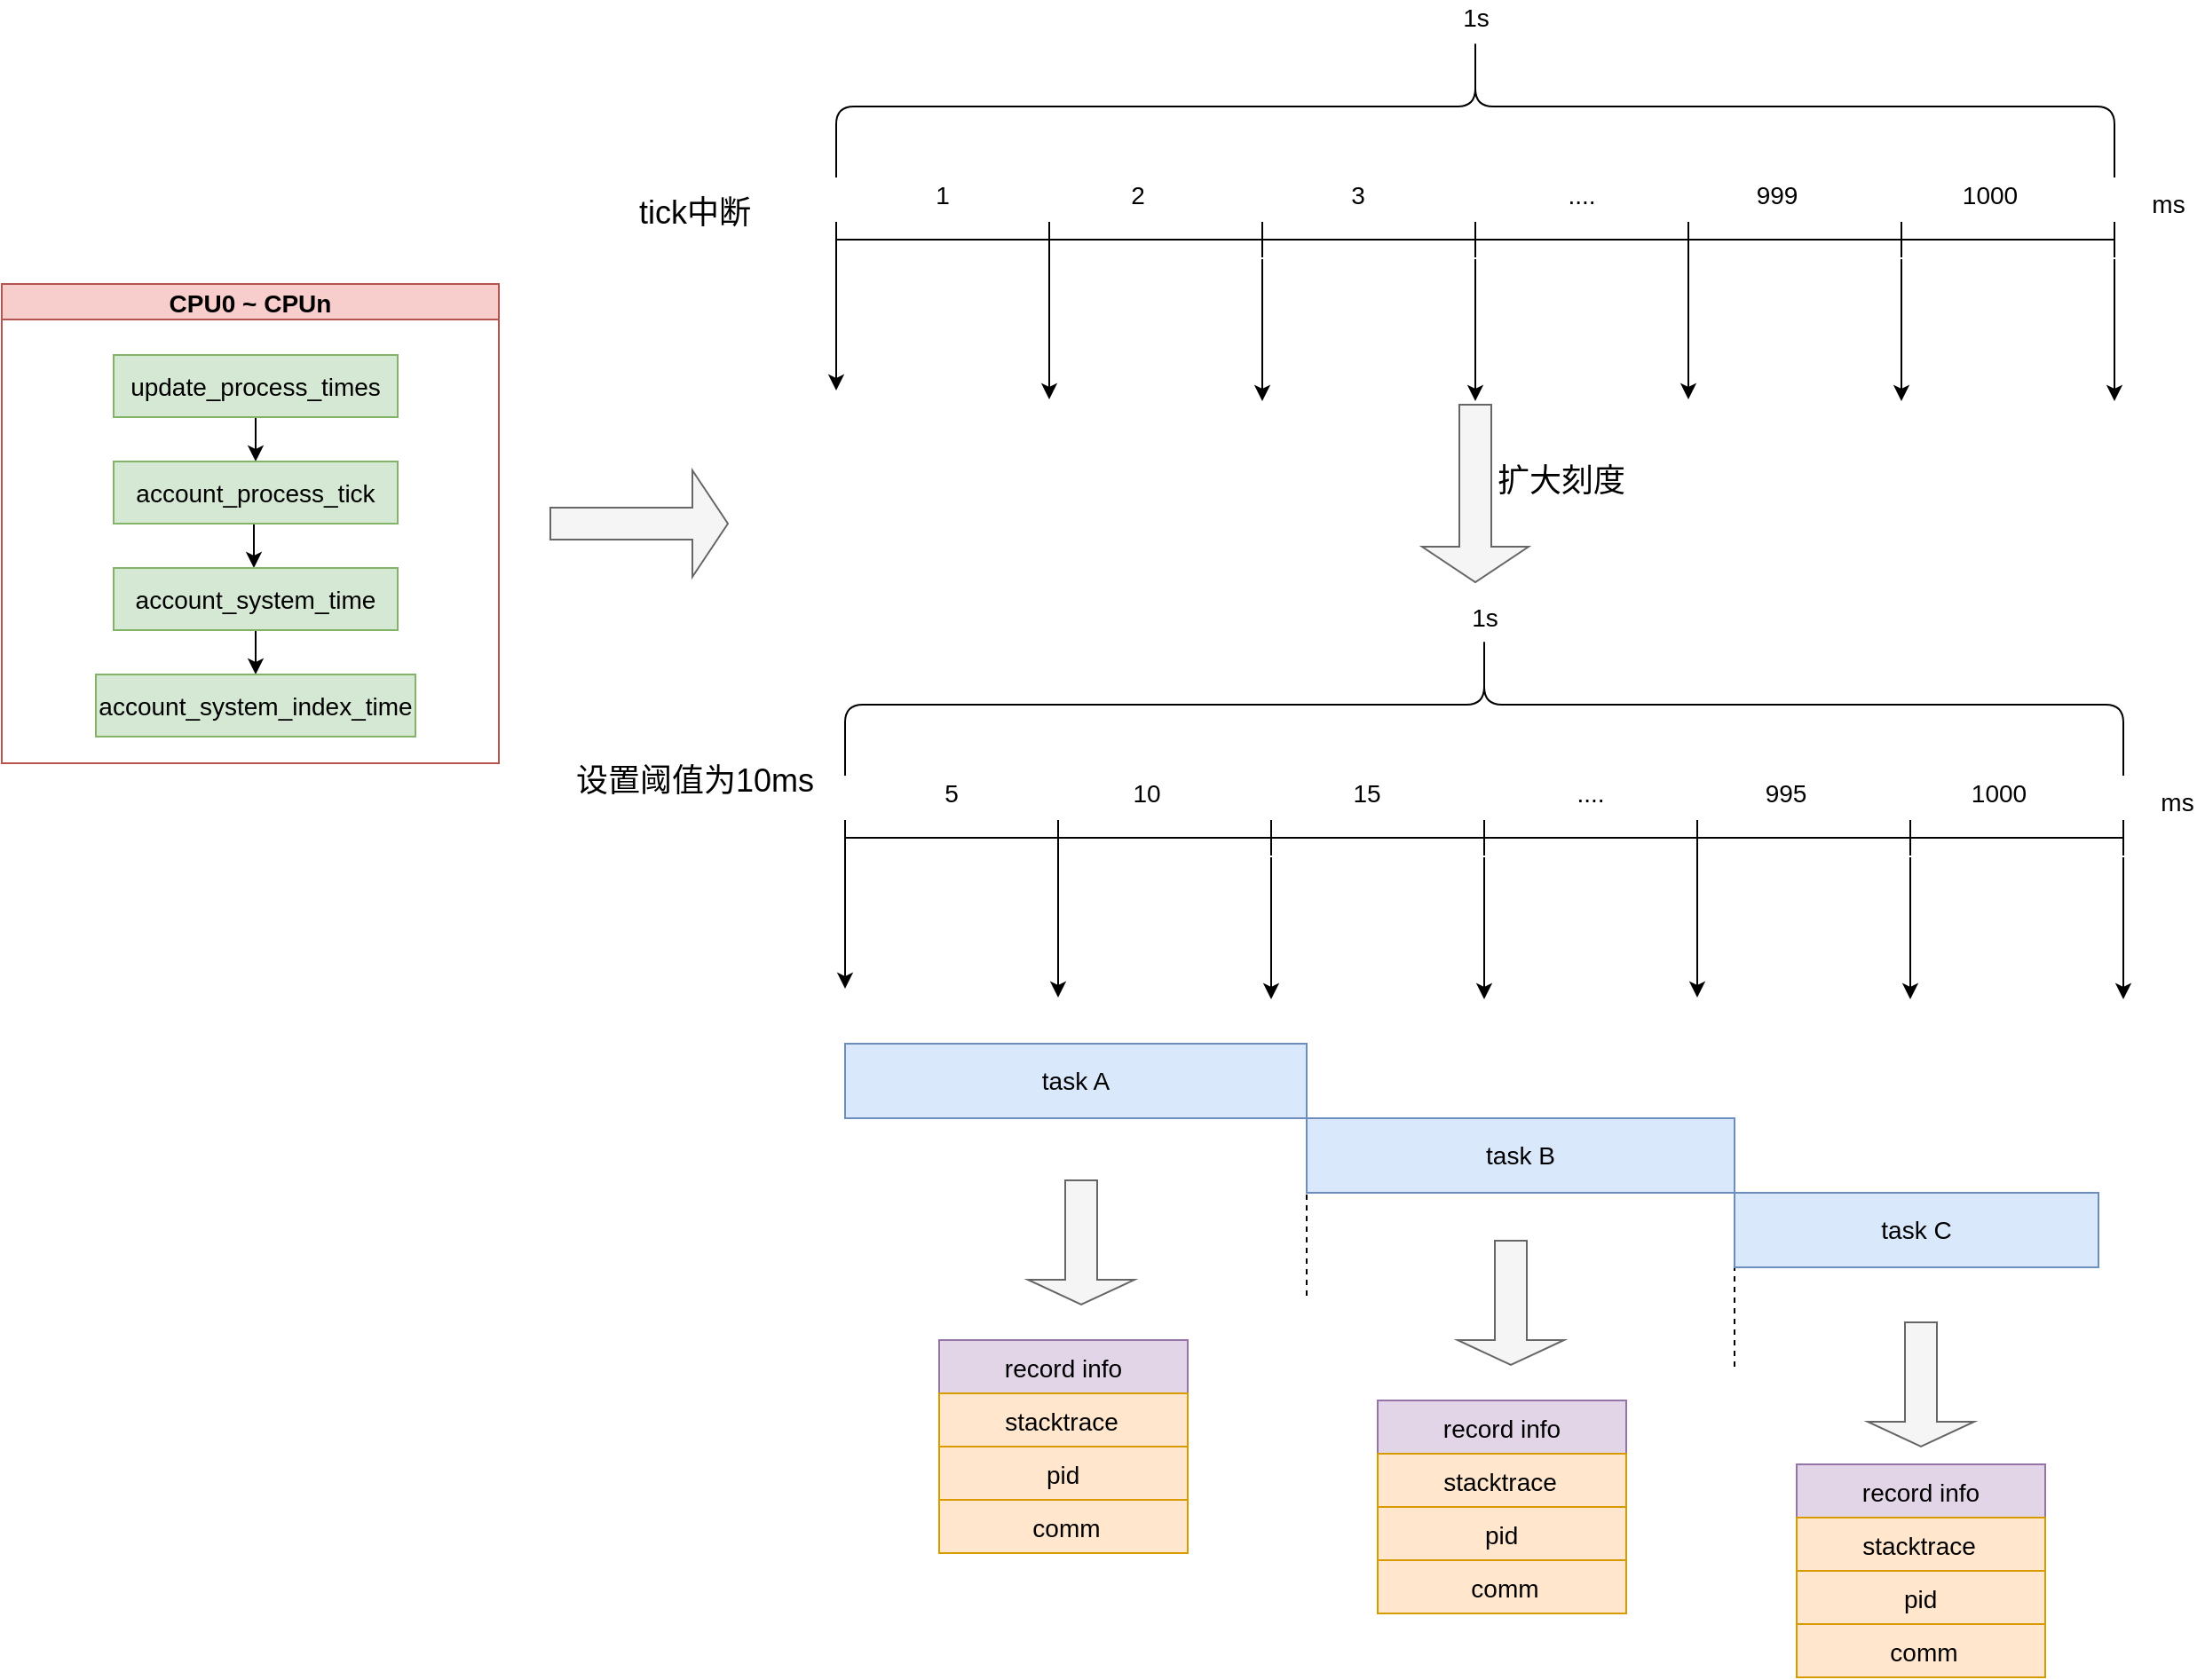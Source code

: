 <mxfile version="16.2.4" type="device"><diagram name="Page-1" id="9f46799a-70d6-7492-0946-bef42562c5a5"><mxGraphModel dx="2037" dy="2717" grid="0" gridSize="10" guides="1" tooltips="1" connect="1" arrows="1" fold="1" page="1" pageScale="1" pageWidth="1169" pageHeight="827" background="none" math="0" shadow="0"><root><mxCell id="0"/><mxCell id="1" parent="0"/><mxCell id="raWwjRCnB-_F90XRxdq7-17" value="" style="shape=singleArrow;direction=east;whiteSpace=wrap;html=1;fillColor=#f5f5f5;fontColor=#333333;strokeColor=#666666;" parent="1" vertex="1"><mxGeometry x="368" y="-758" width="100" height="60" as="geometry"/></mxCell><mxCell id="raWwjRCnB-_F90XRxdq7-47" value="" style="shape=crossbar;whiteSpace=wrap;html=1;rounded=1;" parent="1" vertex="1"><mxGeometry x="529" y="-898" width="120" height="20" as="geometry"/></mxCell><mxCell id="raWwjRCnB-_F90XRxdq7-48" value="" style="shape=crossbar;whiteSpace=wrap;html=1;rounded=1;" parent="1" vertex="1"><mxGeometry x="649" y="-898" width="120" height="20" as="geometry"/></mxCell><mxCell id="raWwjRCnB-_F90XRxdq7-49" value="" style="shape=crossbar;whiteSpace=wrap;html=1;rounded=1;" parent="1" vertex="1"><mxGeometry x="769" y="-898" width="120" height="20" as="geometry"/></mxCell><mxCell id="raWwjRCnB-_F90XRxdq7-50" value="" style="shape=crossbar;whiteSpace=wrap;html=1;rounded=1;" parent="1" vertex="1"><mxGeometry x="1129" y="-898" width="120" height="20" as="geometry"/></mxCell><mxCell id="raWwjRCnB-_F90XRxdq7-51" value="" style="shape=crossbar;whiteSpace=wrap;html=1;rounded=1;" parent="1" vertex="1"><mxGeometry x="889" y="-898" width="120" height="20" as="geometry"/></mxCell><mxCell id="raWwjRCnB-_F90XRxdq7-52" value="" style="shape=crossbar;whiteSpace=wrap;html=1;rounded=1;" parent="1" vertex="1"><mxGeometry x="1009" y="-898" width="120" height="20" as="geometry"/></mxCell><mxCell id="raWwjRCnB-_F90XRxdq7-53" value="&lt;font style=&quot;font-size: 14px&quot;&gt;1&lt;/font&gt;" style="text;html=1;strokeColor=none;fillColor=none;align=center;verticalAlign=middle;whiteSpace=wrap;rounded=0;" parent="1" vertex="1"><mxGeometry x="559" y="-928" width="60" height="30" as="geometry"/></mxCell><mxCell id="raWwjRCnB-_F90XRxdq7-54" value="&lt;font style=&quot;font-size: 14px&quot;&gt;2&lt;/font&gt;" style="text;html=1;strokeColor=none;fillColor=none;align=center;verticalAlign=middle;whiteSpace=wrap;rounded=0;" parent="1" vertex="1"><mxGeometry x="669" y="-928" width="60" height="30" as="geometry"/></mxCell><mxCell id="raWwjRCnB-_F90XRxdq7-55" value="&lt;font style=&quot;font-size: 14px&quot;&gt;3&lt;/font&gt;" style="text;html=1;strokeColor=none;fillColor=none;align=center;verticalAlign=middle;whiteSpace=wrap;rounded=0;" parent="1" vertex="1"><mxGeometry x="793" y="-928" width="60" height="30" as="geometry"/></mxCell><mxCell id="raWwjRCnB-_F90XRxdq7-56" value="&lt;font style=&quot;font-size: 14px&quot;&gt;....&lt;/font&gt;" style="text;html=1;strokeColor=none;fillColor=none;align=center;verticalAlign=middle;whiteSpace=wrap;rounded=0;" parent="1" vertex="1"><mxGeometry x="919" y="-928" width="60" height="30" as="geometry"/></mxCell><mxCell id="raWwjRCnB-_F90XRxdq7-57" value="&lt;font style=&quot;font-size: 14px&quot;&gt;999&lt;/font&gt;" style="text;html=1;strokeColor=none;fillColor=none;align=center;verticalAlign=middle;whiteSpace=wrap;rounded=0;" parent="1" vertex="1"><mxGeometry x="1029" y="-928" width="60" height="30" as="geometry"/></mxCell><mxCell id="raWwjRCnB-_F90XRxdq7-58" value="&lt;font style=&quot;font-size: 14px&quot;&gt;1000&lt;/font&gt;" style="text;html=1;strokeColor=none;fillColor=none;align=center;verticalAlign=middle;whiteSpace=wrap;rounded=0;" parent="1" vertex="1"><mxGeometry x="1149" y="-928" width="60" height="30" as="geometry"/></mxCell><mxCell id="raWwjRCnB-_F90XRxdq7-59" value="ms" style="text;html=1;align=center;verticalAlign=middle;resizable=0;points=[];autosize=1;strokeColor=none;fillColor=none;fontSize=14;" parent="1" vertex="1"><mxGeometry x="1264" y="-918" width="30" height="20" as="geometry"/></mxCell><mxCell id="raWwjRCnB-_F90XRxdq7-60" value="" style="shape=curlyBracket;whiteSpace=wrap;html=1;rounded=1;fontSize=14;direction=south;" parent="1" vertex="1"><mxGeometry x="529" y="-1003" width="720" height="80" as="geometry"/></mxCell><mxCell id="raWwjRCnB-_F90XRxdq7-61" value="&lt;font style=&quot;font-size: 14px&quot;&gt;1s&lt;/font&gt;" style="text;html=1;align=center;verticalAlign=middle;resizable=0;points=[];autosize=1;strokeColor=none;fillColor=none;" parent="1" vertex="1"><mxGeometry x="874" y="-1023" width="30" height="20" as="geometry"/></mxCell><mxCell id="raWwjRCnB-_F90XRxdq7-62" value="task A" style="rounded=0;whiteSpace=wrap;html=1;fontSize=14;fillColor=#dae8fc;strokeColor=#6c8ebf;" parent="1" vertex="1"><mxGeometry x="534" y="-435" width="260" height="42" as="geometry"/></mxCell><mxCell id="raWwjRCnB-_F90XRxdq7-64" value="" style="shape=singleArrow;direction=south;whiteSpace=wrap;html=1;fillColor=#f5f5f5;fontColor=#333333;strokeColor=#666666;" parent="1" vertex="1"><mxGeometry x="859" y="-795" width="60" height="100" as="geometry"/></mxCell><mxCell id="raWwjRCnB-_F90XRxdq7-65" value="" style="endArrow=classic;html=1;rounded=0;fontSize=14;strokeColor=#000000;" parent="1" edge="1"><mxGeometry width="50" height="50" relative="1" as="geometry"><mxPoint x="529" y="-883" as="sourcePoint"/><mxPoint x="529" y="-803" as="targetPoint"/></mxGeometry></mxCell><mxCell id="raWwjRCnB-_F90XRxdq7-66" value="" style="endArrow=classic;html=1;rounded=0;fontSize=14;strokeColor=#000000;" parent="1" edge="1"><mxGeometry width="50" height="50" relative="1" as="geometry"><mxPoint x="769" y="-877" as="sourcePoint"/><mxPoint x="769" y="-797" as="targetPoint"/></mxGeometry></mxCell><mxCell id="raWwjRCnB-_F90XRxdq7-67" value="" style="endArrow=classic;html=1;rounded=0;fontSize=14;strokeColor=#000000;" parent="1" edge="1"><mxGeometry width="50" height="50" relative="1" as="geometry"><mxPoint x="889" y="-877" as="sourcePoint"/><mxPoint x="889" y="-797" as="targetPoint"/></mxGeometry></mxCell><mxCell id="raWwjRCnB-_F90XRxdq7-68" value="" style="endArrow=classic;html=1;rounded=0;fontSize=14;strokeColor=#000000;" parent="1" edge="1"><mxGeometry width="50" height="50" relative="1" as="geometry"><mxPoint x="649" y="-878" as="sourcePoint"/><mxPoint x="649" y="-798" as="targetPoint"/></mxGeometry></mxCell><mxCell id="raWwjRCnB-_F90XRxdq7-69" value="" style="endArrow=classic;html=1;rounded=0;fontSize=14;strokeColor=#000000;" parent="1" edge="1"><mxGeometry width="50" height="50" relative="1" as="geometry"><mxPoint x="1009" y="-878" as="sourcePoint"/><mxPoint x="1009" y="-798" as="targetPoint"/></mxGeometry></mxCell><mxCell id="raWwjRCnB-_F90XRxdq7-70" value="" style="endArrow=classic;html=1;rounded=0;fontSize=14;strokeColor=#000000;" parent="1" edge="1"><mxGeometry width="50" height="50" relative="1" as="geometry"><mxPoint x="1129" y="-877" as="sourcePoint"/><mxPoint x="1129" y="-797" as="targetPoint"/></mxGeometry></mxCell><mxCell id="raWwjRCnB-_F90XRxdq7-71" value="" style="endArrow=classic;html=1;rounded=0;fontSize=14;strokeColor=#000000;" parent="1" edge="1"><mxGeometry width="50" height="50" relative="1" as="geometry"><mxPoint x="1249" y="-877" as="sourcePoint"/><mxPoint x="1249" y="-797" as="targetPoint"/></mxGeometry></mxCell><mxCell id="raWwjRCnB-_F90XRxdq7-72" value="" style="shape=crossbar;whiteSpace=wrap;html=1;rounded=1;" parent="1" vertex="1"><mxGeometry x="534" y="-561" width="120" height="20" as="geometry"/></mxCell><mxCell id="raWwjRCnB-_F90XRxdq7-73" value="" style="shape=crossbar;whiteSpace=wrap;html=1;rounded=1;" parent="1" vertex="1"><mxGeometry x="654" y="-561" width="120" height="20" as="geometry"/></mxCell><mxCell id="raWwjRCnB-_F90XRxdq7-74" value="" style="shape=crossbar;whiteSpace=wrap;html=1;rounded=1;" parent="1" vertex="1"><mxGeometry x="774" y="-561" width="120" height="20" as="geometry"/></mxCell><mxCell id="raWwjRCnB-_F90XRxdq7-75" value="" style="shape=crossbar;whiteSpace=wrap;html=1;rounded=1;" parent="1" vertex="1"><mxGeometry x="1134" y="-561" width="120" height="20" as="geometry"/></mxCell><mxCell id="raWwjRCnB-_F90XRxdq7-76" value="" style="shape=crossbar;whiteSpace=wrap;html=1;rounded=1;" parent="1" vertex="1"><mxGeometry x="894" y="-561" width="120" height="20" as="geometry"/></mxCell><mxCell id="raWwjRCnB-_F90XRxdq7-77" value="" style="shape=crossbar;whiteSpace=wrap;html=1;rounded=1;" parent="1" vertex="1"><mxGeometry x="1014" y="-561" width="120" height="20" as="geometry"/></mxCell><mxCell id="raWwjRCnB-_F90XRxdq7-78" value="&lt;font style=&quot;font-size: 14px&quot;&gt;5&lt;/font&gt;" style="text;html=1;strokeColor=none;fillColor=none;align=center;verticalAlign=middle;whiteSpace=wrap;rounded=0;" parent="1" vertex="1"><mxGeometry x="564" y="-591" width="60" height="30" as="geometry"/></mxCell><mxCell id="raWwjRCnB-_F90XRxdq7-79" value="&lt;font style=&quot;font-size: 14px&quot;&gt;10&lt;/font&gt;" style="text;html=1;strokeColor=none;fillColor=none;align=center;verticalAlign=middle;whiteSpace=wrap;rounded=0;" parent="1" vertex="1"><mxGeometry x="674" y="-591" width="60" height="30" as="geometry"/></mxCell><mxCell id="raWwjRCnB-_F90XRxdq7-80" value="&lt;font style=&quot;font-size: 14px&quot;&gt;15&lt;/font&gt;" style="text;html=1;strokeColor=none;fillColor=none;align=center;verticalAlign=middle;whiteSpace=wrap;rounded=0;" parent="1" vertex="1"><mxGeometry x="798" y="-591" width="60" height="30" as="geometry"/></mxCell><mxCell id="raWwjRCnB-_F90XRxdq7-81" value="&lt;font style=&quot;font-size: 14px&quot;&gt;....&lt;/font&gt;" style="text;html=1;strokeColor=none;fillColor=none;align=center;verticalAlign=middle;whiteSpace=wrap;rounded=0;" parent="1" vertex="1"><mxGeometry x="924" y="-591" width="60" height="30" as="geometry"/></mxCell><mxCell id="raWwjRCnB-_F90XRxdq7-82" value="&lt;font style=&quot;font-size: 14px&quot;&gt;995&lt;/font&gt;" style="text;html=1;strokeColor=none;fillColor=none;align=center;verticalAlign=middle;whiteSpace=wrap;rounded=0;" parent="1" vertex="1"><mxGeometry x="1034" y="-591" width="60" height="30" as="geometry"/></mxCell><mxCell id="raWwjRCnB-_F90XRxdq7-83" value="&lt;font style=&quot;font-size: 14px&quot;&gt;1000&lt;/font&gt;" style="text;html=1;strokeColor=none;fillColor=none;align=center;verticalAlign=middle;whiteSpace=wrap;rounded=0;" parent="1" vertex="1"><mxGeometry x="1154" y="-591" width="60" height="30" as="geometry"/></mxCell><mxCell id="raWwjRCnB-_F90XRxdq7-84" value="ms" style="text;html=1;align=center;verticalAlign=middle;resizable=0;points=[];autosize=1;strokeColor=none;fillColor=none;fontSize=14;" parent="1" vertex="1"><mxGeometry x="1269" y="-581" width="30" height="20" as="geometry"/></mxCell><mxCell id="raWwjRCnB-_F90XRxdq7-85" value="" style="shape=curlyBracket;whiteSpace=wrap;html=1;rounded=1;fontSize=14;direction=south;" parent="1" vertex="1"><mxGeometry x="534" y="-666" width="720" height="80" as="geometry"/></mxCell><mxCell id="raWwjRCnB-_F90XRxdq7-86" value="" style="endArrow=classic;html=1;rounded=0;fontSize=14;strokeColor=#000000;" parent="1" edge="1"><mxGeometry width="50" height="50" relative="1" as="geometry"><mxPoint x="534" y="-546" as="sourcePoint"/><mxPoint x="534" y="-466" as="targetPoint"/></mxGeometry></mxCell><mxCell id="raWwjRCnB-_F90XRxdq7-87" value="" style="endArrow=classic;html=1;rounded=0;fontSize=14;strokeColor=#000000;" parent="1" edge="1"><mxGeometry width="50" height="50" relative="1" as="geometry"><mxPoint x="774" y="-540" as="sourcePoint"/><mxPoint x="774" y="-460" as="targetPoint"/></mxGeometry></mxCell><mxCell id="raWwjRCnB-_F90XRxdq7-88" value="" style="endArrow=classic;html=1;rounded=0;fontSize=14;strokeColor=#000000;" parent="1" edge="1"><mxGeometry width="50" height="50" relative="1" as="geometry"><mxPoint x="894" y="-540" as="sourcePoint"/><mxPoint x="894" y="-460" as="targetPoint"/></mxGeometry></mxCell><mxCell id="raWwjRCnB-_F90XRxdq7-89" value="" style="endArrow=classic;html=1;rounded=0;fontSize=14;strokeColor=#000000;" parent="1" edge="1"><mxGeometry width="50" height="50" relative="1" as="geometry"><mxPoint x="654" y="-541" as="sourcePoint"/><mxPoint x="654" y="-461" as="targetPoint"/></mxGeometry></mxCell><mxCell id="raWwjRCnB-_F90XRxdq7-90" value="" style="endArrow=classic;html=1;rounded=0;fontSize=14;strokeColor=#000000;" parent="1" edge="1"><mxGeometry width="50" height="50" relative="1" as="geometry"><mxPoint x="1014" y="-541" as="sourcePoint"/><mxPoint x="1014" y="-461" as="targetPoint"/></mxGeometry></mxCell><mxCell id="raWwjRCnB-_F90XRxdq7-91" value="" style="endArrow=classic;html=1;rounded=0;fontSize=14;strokeColor=#000000;" parent="1" edge="1"><mxGeometry width="50" height="50" relative="1" as="geometry"><mxPoint x="1134" y="-540" as="sourcePoint"/><mxPoint x="1134" y="-460" as="targetPoint"/></mxGeometry></mxCell><mxCell id="raWwjRCnB-_F90XRxdq7-92" value="" style="endArrow=classic;html=1;rounded=0;fontSize=14;strokeColor=#000000;" parent="1" edge="1"><mxGeometry width="50" height="50" relative="1" as="geometry"><mxPoint x="1254" y="-540" as="sourcePoint"/><mxPoint x="1254" y="-460" as="targetPoint"/></mxGeometry></mxCell><mxCell id="raWwjRCnB-_F90XRxdq7-94" value="1s" style="text;html=1;align=center;verticalAlign=middle;resizable=0;points=[];autosize=1;strokeColor=none;fillColor=none;fontSize=14;" parent="1" vertex="1"><mxGeometry x="879" y="-685" width="30" height="20" as="geometry"/></mxCell><mxCell id="raWwjRCnB-_F90XRxdq7-96" value="" style="endArrow=none;dashed=1;html=1;rounded=0;fontSize=14;entryX=1;entryY=1;entryDx=0;entryDy=0;" parent="1" edge="1"><mxGeometry width="50" height="50" relative="1" as="geometry"><mxPoint x="794" y="-293" as="sourcePoint"/><mxPoint x="794.0" y="-359" as="targetPoint"/></mxGeometry></mxCell><mxCell id="raWwjRCnB-_F90XRxdq7-97" value="" style="endArrow=none;dashed=1;html=1;rounded=0;fontSize=14;" parent="1" edge="1"><mxGeometry width="50" height="50" relative="1" as="geometry"><mxPoint x="1035" y="-253" as="sourcePoint"/><mxPoint x="1035" y="-311" as="targetPoint"/></mxGeometry></mxCell><mxCell id="raWwjRCnB-_F90XRxdq7-98" value="record info" style="swimlane;fontStyle=0;childLayout=stackLayout;horizontal=1;startSize=30;horizontalStack=0;resizeParent=1;resizeParentMax=0;resizeLast=0;collapsible=1;marginBottom=0;fontSize=14;fillColor=#e1d5e7;strokeColor=#9673a6;" parent="1" vertex="1"><mxGeometry x="587" y="-268" width="140" height="120" as="geometry"/></mxCell><mxCell id="raWwjRCnB-_F90XRxdq7-99" value="        stacktrace" style="text;strokeColor=#d79b00;fillColor=#ffe6cc;align=left;verticalAlign=middle;spacingLeft=4;spacingRight=4;overflow=hidden;points=[[0,0.5],[1,0.5]];portConstraint=eastwest;rotatable=0;fontSize=14;" parent="raWwjRCnB-_F90XRxdq7-98" vertex="1"><mxGeometry y="30" width="140" height="30" as="geometry"/></mxCell><mxCell id="raWwjRCnB-_F90XRxdq7-100" value="              pid" style="text;strokeColor=#d79b00;fillColor=#ffe6cc;align=left;verticalAlign=middle;spacingLeft=4;spacingRight=4;overflow=hidden;points=[[0,0.5],[1,0.5]];portConstraint=eastwest;rotatable=0;fontSize=14;" parent="raWwjRCnB-_F90XRxdq7-98" vertex="1"><mxGeometry y="60" width="140" height="30" as="geometry"/></mxCell><mxCell id="raWwjRCnB-_F90XRxdq7-101" value="            comm" style="text;strokeColor=#d79b00;fillColor=#ffe6cc;align=left;verticalAlign=middle;spacingLeft=4;spacingRight=4;overflow=hidden;points=[[0,0.5],[1,0.5]];portConstraint=eastwest;rotatable=0;fontSize=14;" parent="raWwjRCnB-_F90XRxdq7-98" vertex="1"><mxGeometry y="90" width="140" height="30" as="geometry"/></mxCell><mxCell id="raWwjRCnB-_F90XRxdq7-102" value="record info" style="swimlane;fontStyle=0;childLayout=stackLayout;horizontal=1;startSize=30;horizontalStack=0;resizeParent=1;resizeParentMax=0;resizeLast=0;collapsible=1;marginBottom=0;fontSize=14;fillColor=#e1d5e7;strokeColor=#9673a6;" parent="1" vertex="1"><mxGeometry x="1070" y="-198" width="140" height="120" as="geometry"/></mxCell><mxCell id="raWwjRCnB-_F90XRxdq7-103" value="        stacktrace" style="text;strokeColor=#d79b00;fillColor=#ffe6cc;align=left;verticalAlign=middle;spacingLeft=4;spacingRight=4;overflow=hidden;points=[[0,0.5],[1,0.5]];portConstraint=eastwest;rotatable=0;fontSize=14;" parent="raWwjRCnB-_F90XRxdq7-102" vertex="1"><mxGeometry y="30" width="140" height="30" as="geometry"/></mxCell><mxCell id="raWwjRCnB-_F90XRxdq7-104" value="              pid" style="text;strokeColor=#d79b00;fillColor=#ffe6cc;align=left;verticalAlign=middle;spacingLeft=4;spacingRight=4;overflow=hidden;points=[[0,0.5],[1,0.5]];portConstraint=eastwest;rotatable=0;fontSize=14;" parent="raWwjRCnB-_F90XRxdq7-102" vertex="1"><mxGeometry y="60" width="140" height="30" as="geometry"/></mxCell><mxCell id="raWwjRCnB-_F90XRxdq7-105" value="            comm" style="text;strokeColor=#d79b00;fillColor=#ffe6cc;align=left;verticalAlign=middle;spacingLeft=4;spacingRight=4;overflow=hidden;points=[[0,0.5],[1,0.5]];portConstraint=eastwest;rotatable=0;fontSize=14;" parent="raWwjRCnB-_F90XRxdq7-102" vertex="1"><mxGeometry y="90" width="140" height="30" as="geometry"/></mxCell><mxCell id="raWwjRCnB-_F90XRxdq7-106" value="record info" style="swimlane;fontStyle=0;childLayout=stackLayout;horizontal=1;startSize=30;horizontalStack=0;resizeParent=1;resizeParentMax=0;resizeLast=0;collapsible=1;marginBottom=0;fontSize=14;fillColor=#e1d5e7;strokeColor=#9673a6;" parent="1" vertex="1"><mxGeometry x="834" y="-234" width="140" height="120" as="geometry"/></mxCell><mxCell id="raWwjRCnB-_F90XRxdq7-107" value="        stacktrace" style="text;strokeColor=#d79b00;fillColor=#ffe6cc;align=left;verticalAlign=middle;spacingLeft=4;spacingRight=4;overflow=hidden;points=[[0,0.5],[1,0.5]];portConstraint=eastwest;rotatable=0;fontSize=14;" parent="raWwjRCnB-_F90XRxdq7-106" vertex="1"><mxGeometry y="30" width="140" height="30" as="geometry"/></mxCell><mxCell id="raWwjRCnB-_F90XRxdq7-108" value="              pid" style="text;strokeColor=#d79b00;fillColor=#ffe6cc;align=left;verticalAlign=middle;spacingLeft=4;spacingRight=4;overflow=hidden;points=[[0,0.5],[1,0.5]];portConstraint=eastwest;rotatable=0;fontSize=14;" parent="raWwjRCnB-_F90XRxdq7-106" vertex="1"><mxGeometry y="60" width="140" height="30" as="geometry"/></mxCell><mxCell id="raWwjRCnB-_F90XRxdq7-109" value="            comm" style="text;strokeColor=#d79b00;fillColor=#ffe6cc;align=left;verticalAlign=middle;spacingLeft=4;spacingRight=4;overflow=hidden;points=[[0,0.5],[1,0.5]];portConstraint=eastwest;rotatable=0;fontSize=14;" parent="raWwjRCnB-_F90XRxdq7-106" vertex="1"><mxGeometry y="90" width="140" height="30" as="geometry"/></mxCell><mxCell id="raWwjRCnB-_F90XRxdq7-110" value="" style="shape=singleArrow;direction=south;whiteSpace=wrap;html=1;fillColor=#f5f5f5;fontColor=#333333;strokeColor=#666666;" parent="1" vertex="1"><mxGeometry x="637" y="-358" width="60" height="70" as="geometry"/></mxCell><mxCell id="raWwjRCnB-_F90XRxdq7-111" value="" style="shape=singleArrow;direction=south;whiteSpace=wrap;html=1;fillColor=#f5f5f5;fontColor=#333333;strokeColor=#666666;" parent="1" vertex="1"><mxGeometry x="879" y="-324" width="60" height="70" as="geometry"/></mxCell><mxCell id="raWwjRCnB-_F90XRxdq7-112" value="" style="shape=singleArrow;direction=south;whiteSpace=wrap;html=1;fillColor=#f5f5f5;fontColor=#333333;strokeColor=#666666;" parent="1" vertex="1"><mxGeometry x="1110" y="-278" width="60" height="70" as="geometry"/></mxCell><mxCell id="raWwjRCnB-_F90XRxdq7-113" value="CPU0 ~ CPUn" style="swimlane;startSize=20;horizontal=1;containerType=tree;newEdgeStyle={&quot;edgeStyle&quot;:&quot;elbowEdgeStyle&quot;,&quot;startArrow&quot;:&quot;none&quot;,&quot;endArrow&quot;:&quot;none&quot;};fontSize=14;fillColor=#f8cecc;strokeColor=#b85450;" parent="1" vertex="1"><mxGeometry x="59" y="-863" width="280" height="270" as="geometry"/></mxCell><mxCell id="25VIXqpN5cZRkBU-xstf-3" style="edgeStyle=orthogonalEdgeStyle;rounded=0;orthogonalLoop=1;jettySize=auto;html=1;exitX=0.5;exitY=1;exitDx=0;exitDy=0;entryX=0.5;entryY=0;entryDx=0;entryDy=0;fontSize=18;" edge="1" parent="raWwjRCnB-_F90XRxdq7-113" source="raWwjRCnB-_F90XRxdq7-116" target="25VIXqpN5cZRkBU-xstf-1"><mxGeometry relative="1" as="geometry"/></mxCell><UserObject label="update_process_times" treeRoot="1" id="raWwjRCnB-_F90XRxdq7-116"><mxCell style="whiteSpace=wrap;html=1;align=center;treeFolding=1;treeMoving=1;newEdgeStyle={&quot;edgeStyle&quot;:&quot;elbowEdgeStyle&quot;,&quot;startArrow&quot;:&quot;none&quot;,&quot;endArrow&quot;:&quot;none&quot;};fontSize=14;fillColor=#d5e8d4;strokeColor=#82b366;" parent="raWwjRCnB-_F90XRxdq7-113" vertex="1"><mxGeometry x="63" y="40" width="160" height="35" as="geometry"/></mxCell></UserObject><mxCell id="25VIXqpN5cZRkBU-xstf-4" style="edgeStyle=orthogonalEdgeStyle;rounded=0;orthogonalLoop=1;jettySize=auto;html=1;exitX=0.5;exitY=1;exitDx=0;exitDy=0;entryX=0.5;entryY=0;entryDx=0;entryDy=0;fontSize=18;" edge="1" parent="raWwjRCnB-_F90XRxdq7-113"><mxGeometry relative="1" as="geometry"><mxPoint x="145.0" y="135" as="sourcePoint"/><mxPoint x="142" y="160.0" as="targetPoint"/></mxGeometry></mxCell><UserObject label="account_process_tick" treeRoot="1" id="25VIXqpN5cZRkBU-xstf-1"><mxCell style="whiteSpace=wrap;html=1;align=center;treeFolding=1;treeMoving=1;newEdgeStyle={&quot;edgeStyle&quot;:&quot;elbowEdgeStyle&quot;,&quot;startArrow&quot;:&quot;none&quot;,&quot;endArrow&quot;:&quot;none&quot;};fontSize=14;fillColor=#d5e8d4;strokeColor=#82b366;" vertex="1" parent="raWwjRCnB-_F90XRxdq7-113"><mxGeometry x="63" y="100" width="160" height="35" as="geometry"/></mxCell></UserObject><mxCell id="25VIXqpN5cZRkBU-xstf-10" style="edgeStyle=orthogonalEdgeStyle;rounded=0;orthogonalLoop=1;jettySize=auto;html=1;exitX=0.5;exitY=1;exitDx=0;exitDy=0;entryX=0.5;entryY=0;entryDx=0;entryDy=0;fontSize=18;" edge="1" parent="raWwjRCnB-_F90XRxdq7-113" source="25VIXqpN5cZRkBU-xstf-2" target="25VIXqpN5cZRkBU-xstf-6"><mxGeometry relative="1" as="geometry"/></mxCell><UserObject label="account_system_time" treeRoot="1" id="25VIXqpN5cZRkBU-xstf-2"><mxCell style="whiteSpace=wrap;html=1;align=center;treeFolding=1;treeMoving=1;newEdgeStyle={&quot;edgeStyle&quot;:&quot;elbowEdgeStyle&quot;,&quot;startArrow&quot;:&quot;none&quot;,&quot;endArrow&quot;:&quot;none&quot;};fontSize=14;fillColor=#d5e8d4;strokeColor=#82b366;" vertex="1" parent="raWwjRCnB-_F90XRxdq7-113"><mxGeometry x="63" y="160" width="160" height="35" as="geometry"/></mxCell></UserObject><UserObject label="account_system_index_time" treeRoot="1" id="25VIXqpN5cZRkBU-xstf-6"><mxCell style="whiteSpace=wrap;html=1;align=center;treeFolding=1;treeMoving=1;newEdgeStyle={&quot;edgeStyle&quot;:&quot;elbowEdgeStyle&quot;,&quot;startArrow&quot;:&quot;none&quot;,&quot;endArrow&quot;:&quot;none&quot;};fontSize=14;fillColor=#d5e8d4;strokeColor=#82b366;" vertex="1" parent="raWwjRCnB-_F90XRxdq7-113"><mxGeometry x="53" y="220" width="180" height="35" as="geometry"/></mxCell></UserObject><mxCell id="25VIXqpN5cZRkBU-xstf-29" value="task B" style="rounded=0;whiteSpace=wrap;html=1;fontSize=14;fillColor=#dae8fc;strokeColor=#6c8ebf;" vertex="1" parent="1"><mxGeometry x="794" y="-393" width="241" height="42" as="geometry"/></mxCell><mxCell id="25VIXqpN5cZRkBU-xstf-30" value="task C" style="rounded=0;whiteSpace=wrap;html=1;fontSize=14;fillColor=#dae8fc;strokeColor=#6c8ebf;" vertex="1" parent="1"><mxGeometry x="1035" y="-351" width="205" height="42" as="geometry"/></mxCell><mxCell id="25VIXqpN5cZRkBU-xstf-31" value="tick中断" style="text;html=1;align=center;verticalAlign=middle;resizable=0;points=[];autosize=1;strokeColor=none;fillColor=none;fontSize=18;" vertex="1" parent="1"><mxGeometry x="409" y="-918" width="80" height="30" as="geometry"/></mxCell><mxCell id="25VIXqpN5cZRkBU-xstf-32" value="设置阈值为10ms" style="text;html=1;align=center;verticalAlign=middle;resizable=0;points=[];autosize=1;strokeColor=none;fillColor=none;fontSize=18;" vertex="1" parent="1"><mxGeometry x="377" y="-596" width="144" height="26" as="geometry"/></mxCell><mxCell id="25VIXqpN5cZRkBU-xstf-33" value="扩大刻度" style="text;html=1;align=center;verticalAlign=middle;resizable=0;points=[];autosize=1;strokeColor=none;fillColor=none;fontSize=18;" vertex="1" parent="1"><mxGeometry x="896" y="-765" width="82" height="26" as="geometry"/></mxCell></root></mxGraphModel></diagram></mxfile>